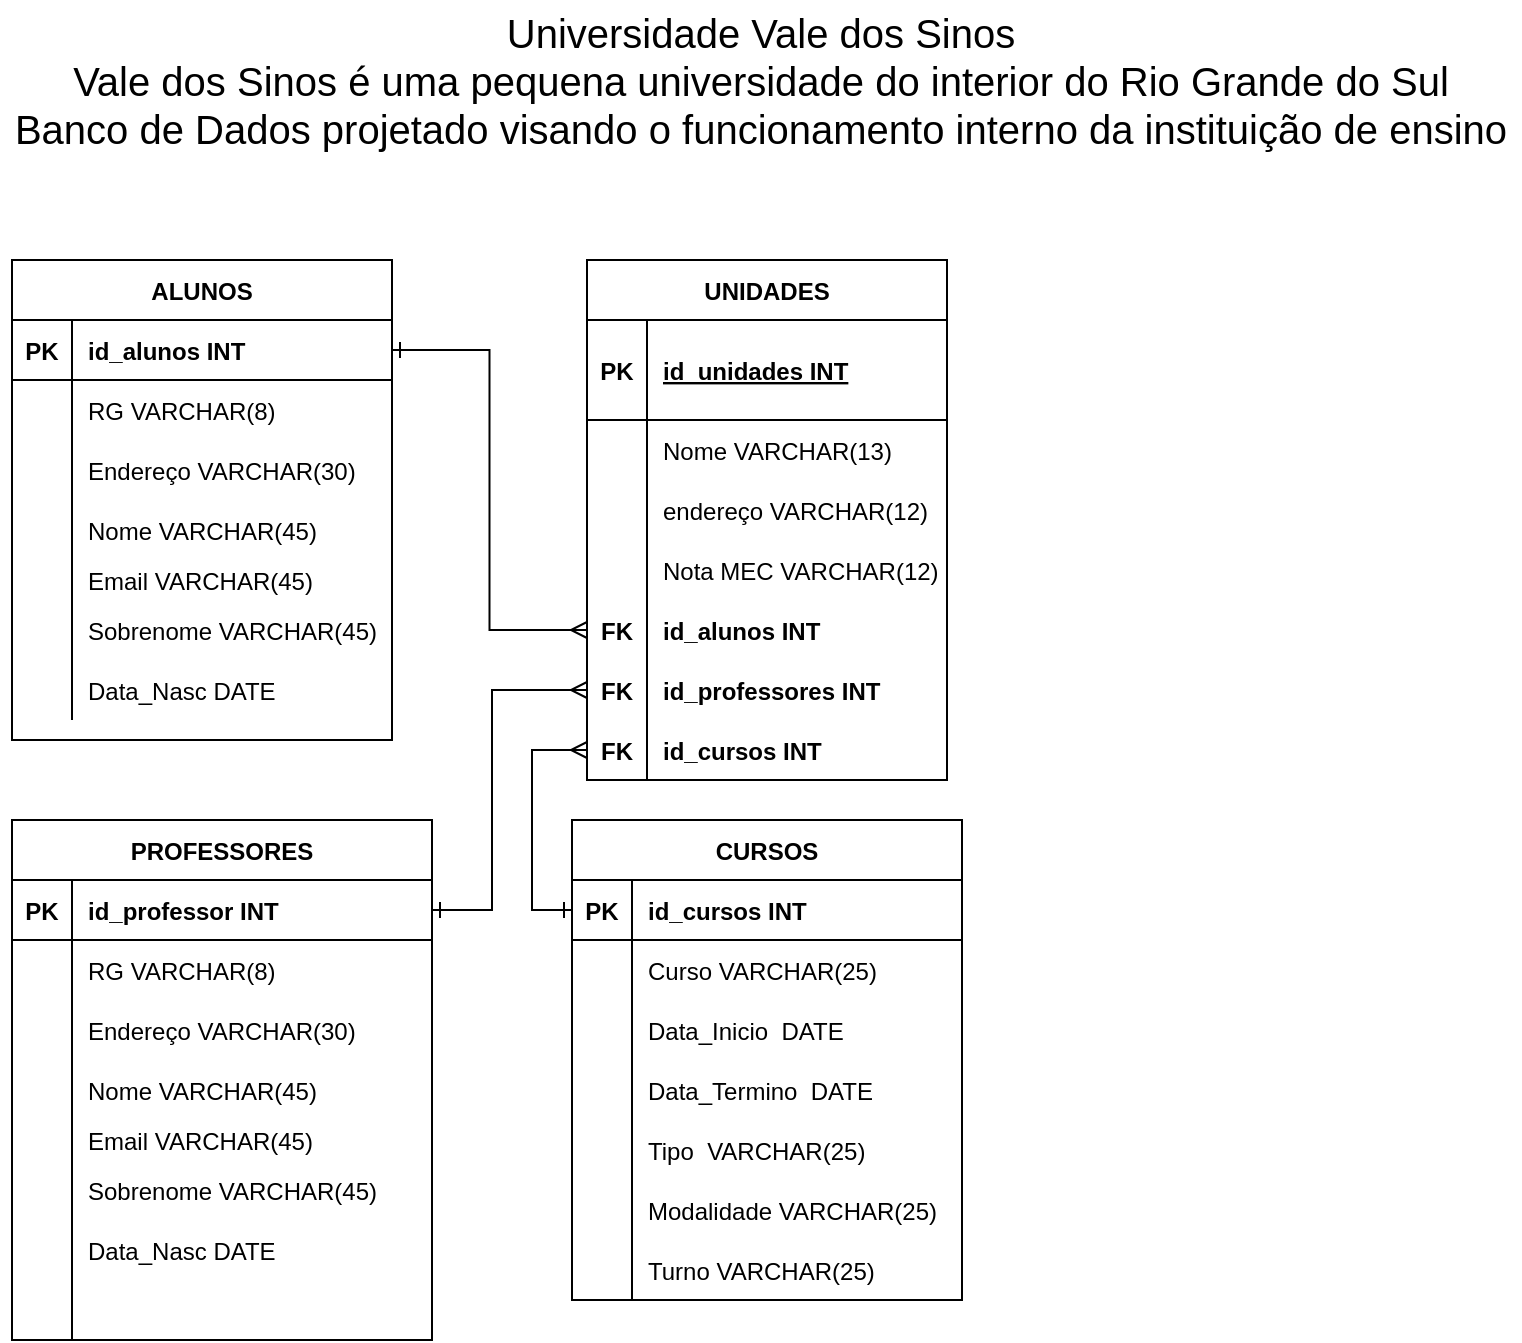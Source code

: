 <mxfile>
    <diagram id="jvMxJzcQ7UuLOU07yO8i" name="Page-1">
        <mxGraphModel dx="746" dy="463" grid="1" gridSize="10" guides="1" tooltips="1" connect="1" arrows="1" fold="1" page="1" pageScale="1" pageWidth="827" pageHeight="1169" math="0" shadow="0">
            <root>
                <mxCell id="0"/>
                <mxCell id="1" parent="0"/>
                <mxCell id="qHCKNqo-5o5RIlXlLrMu-1" value="ALUNOS" style="shape=table;startSize=30;container=1;collapsible=1;childLayout=tableLayout;fixedRows=1;rowLines=0;fontStyle=1;align=center;resizeLast=1;" parent="1" vertex="1">
                    <mxGeometry x="40" y="160" width="190" height="240" as="geometry"/>
                </mxCell>
                <mxCell id="qHCKNqo-5o5RIlXlLrMu-2" value="" style="shape=tableRow;horizontal=0;startSize=0;swimlaneHead=0;swimlaneBody=0;fillColor=none;collapsible=0;dropTarget=0;points=[[0,0.5],[1,0.5]];portConstraint=eastwest;top=0;left=0;right=0;bottom=1;" parent="qHCKNqo-5o5RIlXlLrMu-1" vertex="1">
                    <mxGeometry y="30" width="190" height="30" as="geometry"/>
                </mxCell>
                <mxCell id="qHCKNqo-5o5RIlXlLrMu-3" value="PK" style="shape=partialRectangle;connectable=0;fillColor=none;top=0;left=0;bottom=0;right=0;fontStyle=1;overflow=hidden;" parent="qHCKNqo-5o5RIlXlLrMu-2" vertex="1">
                    <mxGeometry width="30" height="30" as="geometry">
                        <mxRectangle width="30" height="30" as="alternateBounds"/>
                    </mxGeometry>
                </mxCell>
                <mxCell id="qHCKNqo-5o5RIlXlLrMu-4" value="id_alunos INT" style="shape=partialRectangle;connectable=0;fillColor=none;top=0;left=0;bottom=0;right=0;align=left;spacingLeft=6;fontStyle=1;overflow=hidden;" parent="qHCKNqo-5o5RIlXlLrMu-2" vertex="1">
                    <mxGeometry x="30" width="160" height="30" as="geometry">
                        <mxRectangle width="160" height="30" as="alternateBounds"/>
                    </mxGeometry>
                </mxCell>
                <mxCell id="qHCKNqo-5o5RIlXlLrMu-11" value="" style="shape=tableRow;horizontal=0;startSize=0;swimlaneHead=0;swimlaneBody=0;fillColor=none;collapsible=0;dropTarget=0;points=[[0,0.5],[1,0.5]];portConstraint=eastwest;top=0;left=0;right=0;bottom=0;" parent="qHCKNqo-5o5RIlXlLrMu-1" vertex="1">
                    <mxGeometry y="60" width="190" height="30" as="geometry"/>
                </mxCell>
                <mxCell id="qHCKNqo-5o5RIlXlLrMu-12" value="" style="shape=partialRectangle;connectable=0;fillColor=none;top=0;left=0;bottom=0;right=0;editable=1;overflow=hidden;" parent="qHCKNqo-5o5RIlXlLrMu-11" vertex="1">
                    <mxGeometry width="30" height="30" as="geometry">
                        <mxRectangle width="30" height="30" as="alternateBounds"/>
                    </mxGeometry>
                </mxCell>
                <mxCell id="qHCKNqo-5o5RIlXlLrMu-13" value="RG VARCHAR(8)" style="shape=partialRectangle;connectable=0;fillColor=none;top=0;left=0;bottom=0;right=0;align=left;spacingLeft=6;overflow=hidden;" parent="qHCKNqo-5o5RIlXlLrMu-11" vertex="1">
                    <mxGeometry x="30" width="160" height="30" as="geometry">
                        <mxRectangle width="160" height="30" as="alternateBounds"/>
                    </mxGeometry>
                </mxCell>
                <mxCell id="qHCKNqo-5o5RIlXlLrMu-14" value="" style="shape=tableRow;horizontal=0;startSize=0;swimlaneHead=0;swimlaneBody=0;fillColor=none;collapsible=0;dropTarget=0;points=[[0,0.5],[1,0.5]];portConstraint=eastwest;top=0;left=0;right=0;bottom=0;" parent="qHCKNqo-5o5RIlXlLrMu-1" vertex="1">
                    <mxGeometry y="90" width="190" height="30" as="geometry"/>
                </mxCell>
                <mxCell id="qHCKNqo-5o5RIlXlLrMu-15" value="" style="shape=partialRectangle;connectable=0;fillColor=none;top=0;left=0;bottom=0;right=0;editable=1;overflow=hidden;" parent="qHCKNqo-5o5RIlXlLrMu-14" vertex="1">
                    <mxGeometry width="30" height="30" as="geometry">
                        <mxRectangle width="30" height="30" as="alternateBounds"/>
                    </mxGeometry>
                </mxCell>
                <mxCell id="qHCKNqo-5o5RIlXlLrMu-16" value="Endereço VARCHAR(30)" style="shape=partialRectangle;connectable=0;fillColor=none;top=0;left=0;bottom=0;right=0;align=left;spacingLeft=6;overflow=hidden;" parent="qHCKNqo-5o5RIlXlLrMu-14" vertex="1">
                    <mxGeometry x="30" width="160" height="30" as="geometry">
                        <mxRectangle width="160" height="30" as="alternateBounds"/>
                    </mxGeometry>
                </mxCell>
                <mxCell id="4bKtB-AMyxqk-bmWfR_Z-12" value="" style="shape=tableRow;horizontal=0;startSize=0;swimlaneHead=0;swimlaneBody=0;fillColor=none;collapsible=0;dropTarget=0;points=[[0,0.5],[1,0.5]];portConstraint=eastwest;top=0;left=0;right=0;bottom=0;" parent="qHCKNqo-5o5RIlXlLrMu-1" vertex="1">
                    <mxGeometry y="120" width="190" height="30" as="geometry"/>
                </mxCell>
                <mxCell id="4bKtB-AMyxqk-bmWfR_Z-13" value="" style="shape=partialRectangle;connectable=0;fillColor=none;top=0;left=0;bottom=0;right=0;editable=1;overflow=hidden;" parent="4bKtB-AMyxqk-bmWfR_Z-12" vertex="1">
                    <mxGeometry width="30" height="30" as="geometry">
                        <mxRectangle width="30" height="30" as="alternateBounds"/>
                    </mxGeometry>
                </mxCell>
                <mxCell id="4bKtB-AMyxqk-bmWfR_Z-14" value="Nome VARCHAR(45)" style="shape=partialRectangle;connectable=0;fillColor=none;top=0;left=0;bottom=0;right=0;align=left;spacingLeft=6;overflow=hidden;" parent="4bKtB-AMyxqk-bmWfR_Z-12" vertex="1">
                    <mxGeometry x="30" width="160" height="30" as="geometry">
                        <mxRectangle width="160" height="30" as="alternateBounds"/>
                    </mxGeometry>
                </mxCell>
                <mxCell id="PiLrxWJGaB5LVA5n92x6-1" value="" style="shape=tableRow;horizontal=0;startSize=0;swimlaneHead=0;swimlaneBody=0;fillColor=none;collapsible=0;dropTarget=0;points=[[0,0.5],[1,0.5]];portConstraint=eastwest;top=0;left=0;right=0;bottom=0;" parent="qHCKNqo-5o5RIlXlLrMu-1" vertex="1">
                    <mxGeometry y="150" width="190" height="20" as="geometry"/>
                </mxCell>
                <mxCell id="PiLrxWJGaB5LVA5n92x6-2" value="" style="shape=partialRectangle;connectable=0;fillColor=none;top=0;left=0;bottom=0;right=0;editable=1;overflow=hidden;" parent="PiLrxWJGaB5LVA5n92x6-1" vertex="1">
                    <mxGeometry width="30" height="20" as="geometry">
                        <mxRectangle width="30" height="20" as="alternateBounds"/>
                    </mxGeometry>
                </mxCell>
                <mxCell id="PiLrxWJGaB5LVA5n92x6-3" value="Email VARCHAR(45)" style="shape=partialRectangle;connectable=0;fillColor=none;top=0;left=0;bottom=0;right=0;align=left;spacingLeft=6;overflow=hidden;" parent="PiLrxWJGaB5LVA5n92x6-1" vertex="1">
                    <mxGeometry x="30" width="160" height="20" as="geometry">
                        <mxRectangle width="160" height="20" as="alternateBounds"/>
                    </mxGeometry>
                </mxCell>
                <mxCell id="PiLrxWJGaB5LVA5n92x6-7" value="" style="shape=tableRow;horizontal=0;startSize=0;swimlaneHead=0;swimlaneBody=0;fillColor=none;collapsible=0;dropTarget=0;points=[[0,0.5],[1,0.5]];portConstraint=eastwest;top=0;left=0;right=0;bottom=0;" parent="qHCKNqo-5o5RIlXlLrMu-1" vertex="1">
                    <mxGeometry y="170" width="190" height="30" as="geometry"/>
                </mxCell>
                <mxCell id="PiLrxWJGaB5LVA5n92x6-8" value="" style="shape=partialRectangle;connectable=0;fillColor=none;top=0;left=0;bottom=0;right=0;editable=1;overflow=hidden;" parent="PiLrxWJGaB5LVA5n92x6-7" vertex="1">
                    <mxGeometry width="30" height="30" as="geometry">
                        <mxRectangle width="30" height="30" as="alternateBounds"/>
                    </mxGeometry>
                </mxCell>
                <mxCell id="PiLrxWJGaB5LVA5n92x6-9" value="Sobrenome VARCHAR(45)" style="shape=partialRectangle;connectable=0;fillColor=none;top=0;left=0;bottom=0;right=0;align=left;spacingLeft=6;overflow=hidden;" parent="PiLrxWJGaB5LVA5n92x6-7" vertex="1">
                    <mxGeometry x="30" width="160" height="30" as="geometry">
                        <mxRectangle width="160" height="30" as="alternateBounds"/>
                    </mxGeometry>
                </mxCell>
                <mxCell id="3un5iXDbgEf2I0b__FPV-139" value="" style="shape=tableRow;horizontal=0;startSize=0;swimlaneHead=0;swimlaneBody=0;fillColor=none;collapsible=0;dropTarget=0;points=[[0,0.5],[1,0.5]];portConstraint=eastwest;top=0;left=0;right=0;bottom=0;" parent="qHCKNqo-5o5RIlXlLrMu-1" vertex="1">
                    <mxGeometry y="200" width="190" height="30" as="geometry"/>
                </mxCell>
                <mxCell id="3un5iXDbgEf2I0b__FPV-140" value="" style="shape=partialRectangle;connectable=0;fillColor=none;top=0;left=0;bottom=0;right=0;editable=1;overflow=hidden;" parent="3un5iXDbgEf2I0b__FPV-139" vertex="1">
                    <mxGeometry width="30" height="30" as="geometry">
                        <mxRectangle width="30" height="30" as="alternateBounds"/>
                    </mxGeometry>
                </mxCell>
                <mxCell id="3un5iXDbgEf2I0b__FPV-141" value="Data_Nasc DATE" style="shape=partialRectangle;connectable=0;fillColor=none;top=0;left=0;bottom=0;right=0;align=left;spacingLeft=6;overflow=hidden;" parent="3un5iXDbgEf2I0b__FPV-139" vertex="1">
                    <mxGeometry x="30" width="160" height="30" as="geometry">
                        <mxRectangle width="160" height="30" as="alternateBounds"/>
                    </mxGeometry>
                </mxCell>
                <mxCell id="GhcwyOVSDCJdibf4R58C-18" value="CURSOS" style="shape=table;startSize=30;container=1;collapsible=1;childLayout=tableLayout;fixedRows=1;rowLines=0;fontStyle=1;align=center;resizeLast=1;" parent="1" vertex="1">
                    <mxGeometry x="320" y="440" width="195" height="240" as="geometry">
                        <mxRectangle x="320" y="440" width="80" height="30" as="alternateBounds"/>
                    </mxGeometry>
                </mxCell>
                <mxCell id="GhcwyOVSDCJdibf4R58C-19" value="" style="shape=tableRow;horizontal=0;startSize=0;swimlaneHead=0;swimlaneBody=0;fillColor=none;collapsible=0;dropTarget=0;points=[[0,0.5],[1,0.5]];portConstraint=eastwest;top=0;left=0;right=0;bottom=1;" parent="GhcwyOVSDCJdibf4R58C-18" vertex="1">
                    <mxGeometry y="30" width="195" height="30" as="geometry"/>
                </mxCell>
                <mxCell id="GhcwyOVSDCJdibf4R58C-20" value="PK" style="shape=partialRectangle;connectable=0;fillColor=none;top=0;left=0;bottom=0;right=0;fontStyle=1;overflow=hidden;" parent="GhcwyOVSDCJdibf4R58C-19" vertex="1">
                    <mxGeometry width="30" height="30" as="geometry">
                        <mxRectangle width="30" height="30" as="alternateBounds"/>
                    </mxGeometry>
                </mxCell>
                <mxCell id="GhcwyOVSDCJdibf4R58C-21" value="id_cursos INT" style="shape=partialRectangle;connectable=0;fillColor=none;top=0;left=0;bottom=0;right=0;align=left;spacingLeft=6;fontStyle=1;overflow=hidden;" parent="GhcwyOVSDCJdibf4R58C-19" vertex="1">
                    <mxGeometry x="30" width="165" height="30" as="geometry">
                        <mxRectangle width="165" height="30" as="alternateBounds"/>
                    </mxGeometry>
                </mxCell>
                <mxCell id="GhcwyOVSDCJdibf4R58C-22" value="" style="shape=tableRow;horizontal=0;startSize=0;swimlaneHead=0;swimlaneBody=0;fillColor=none;collapsible=0;dropTarget=0;points=[[0,0.5],[1,0.5]];portConstraint=eastwest;top=0;left=0;right=0;bottom=0;" parent="GhcwyOVSDCJdibf4R58C-18" vertex="1">
                    <mxGeometry y="60" width="195" height="30" as="geometry"/>
                </mxCell>
                <mxCell id="GhcwyOVSDCJdibf4R58C-23" value="" style="shape=partialRectangle;connectable=0;fillColor=none;top=0;left=0;bottom=0;right=0;editable=1;overflow=hidden;" parent="GhcwyOVSDCJdibf4R58C-22" vertex="1">
                    <mxGeometry width="30" height="30" as="geometry">
                        <mxRectangle width="30" height="30" as="alternateBounds"/>
                    </mxGeometry>
                </mxCell>
                <mxCell id="GhcwyOVSDCJdibf4R58C-24" value="Curso VARCHAR(25)" style="shape=partialRectangle;connectable=0;fillColor=none;top=0;left=0;bottom=0;right=0;align=left;spacingLeft=6;overflow=hidden;" parent="GhcwyOVSDCJdibf4R58C-22" vertex="1">
                    <mxGeometry x="30" width="165" height="30" as="geometry">
                        <mxRectangle width="165" height="30" as="alternateBounds"/>
                    </mxGeometry>
                </mxCell>
                <mxCell id="GhcwyOVSDCJdibf4R58C-25" value="" style="shape=tableRow;horizontal=0;startSize=0;swimlaneHead=0;swimlaneBody=0;fillColor=none;collapsible=0;dropTarget=0;points=[[0,0.5],[1,0.5]];portConstraint=eastwest;top=0;left=0;right=0;bottom=0;" parent="GhcwyOVSDCJdibf4R58C-18" vertex="1">
                    <mxGeometry y="90" width="195" height="30" as="geometry"/>
                </mxCell>
                <mxCell id="GhcwyOVSDCJdibf4R58C-26" value="" style="shape=partialRectangle;connectable=0;fillColor=none;top=0;left=0;bottom=0;right=0;editable=1;overflow=hidden;" parent="GhcwyOVSDCJdibf4R58C-25" vertex="1">
                    <mxGeometry width="30" height="30" as="geometry">
                        <mxRectangle width="30" height="30" as="alternateBounds"/>
                    </mxGeometry>
                </mxCell>
                <mxCell id="GhcwyOVSDCJdibf4R58C-27" value="Data_Inicio  DATE" style="shape=partialRectangle;connectable=0;fillColor=none;top=0;left=0;bottom=0;right=0;align=left;spacingLeft=6;overflow=hidden;" parent="GhcwyOVSDCJdibf4R58C-25" vertex="1">
                    <mxGeometry x="30" width="165" height="30" as="geometry">
                        <mxRectangle width="165" height="30" as="alternateBounds"/>
                    </mxGeometry>
                </mxCell>
                <mxCell id="2" value="" style="shape=tableRow;horizontal=0;startSize=0;swimlaneHead=0;swimlaneBody=0;fillColor=none;collapsible=0;dropTarget=0;points=[[0,0.5],[1,0.5]];portConstraint=eastwest;top=0;left=0;right=0;bottom=0;" vertex="1" parent="GhcwyOVSDCJdibf4R58C-18">
                    <mxGeometry y="120" width="195" height="30" as="geometry"/>
                </mxCell>
                <mxCell id="3" value="" style="shape=partialRectangle;connectable=0;fillColor=none;top=0;left=0;bottom=0;right=0;editable=1;overflow=hidden;" vertex="1" parent="2">
                    <mxGeometry width="30" height="30" as="geometry">
                        <mxRectangle width="30" height="30" as="alternateBounds"/>
                    </mxGeometry>
                </mxCell>
                <mxCell id="4" value="Data_Termino  DATE" style="shape=partialRectangle;connectable=0;fillColor=none;top=0;left=0;bottom=0;right=0;align=left;spacingLeft=6;overflow=hidden;" vertex="1" parent="2">
                    <mxGeometry x="30" width="165" height="30" as="geometry">
                        <mxRectangle width="165" height="30" as="alternateBounds"/>
                    </mxGeometry>
                </mxCell>
                <mxCell id="GhcwyOVSDCJdibf4R58C-28" value="" style="shape=tableRow;horizontal=0;startSize=0;swimlaneHead=0;swimlaneBody=0;fillColor=none;collapsible=0;dropTarget=0;points=[[0,0.5],[1,0.5]];portConstraint=eastwest;top=0;left=0;right=0;bottom=0;" parent="GhcwyOVSDCJdibf4R58C-18" vertex="1">
                    <mxGeometry y="150" width="195" height="30" as="geometry"/>
                </mxCell>
                <mxCell id="GhcwyOVSDCJdibf4R58C-29" value="" style="shape=partialRectangle;connectable=0;fillColor=none;top=0;left=0;bottom=0;right=0;editable=1;overflow=hidden;" parent="GhcwyOVSDCJdibf4R58C-28" vertex="1">
                    <mxGeometry width="30" height="30" as="geometry">
                        <mxRectangle width="30" height="30" as="alternateBounds"/>
                    </mxGeometry>
                </mxCell>
                <mxCell id="GhcwyOVSDCJdibf4R58C-30" value="Tipo  VARCHAR(25)" style="shape=partialRectangle;connectable=0;fillColor=none;top=0;left=0;bottom=0;right=0;align=left;spacingLeft=6;overflow=hidden;" parent="GhcwyOVSDCJdibf4R58C-28" vertex="1">
                    <mxGeometry x="30" width="165" height="30" as="geometry">
                        <mxRectangle width="165" height="30" as="alternateBounds"/>
                    </mxGeometry>
                </mxCell>
                <mxCell id="4bKtB-AMyxqk-bmWfR_Z-1" value="" style="shape=tableRow;horizontal=0;startSize=0;swimlaneHead=0;swimlaneBody=0;fillColor=none;collapsible=0;dropTarget=0;points=[[0,0.5],[1,0.5]];portConstraint=eastwest;top=0;left=0;right=0;bottom=0;" parent="GhcwyOVSDCJdibf4R58C-18" vertex="1">
                    <mxGeometry y="180" width="195" height="30" as="geometry"/>
                </mxCell>
                <mxCell id="4bKtB-AMyxqk-bmWfR_Z-2" value="" style="shape=partialRectangle;connectable=0;fillColor=none;top=0;left=0;bottom=0;right=0;editable=1;overflow=hidden;" parent="4bKtB-AMyxqk-bmWfR_Z-1" vertex="1">
                    <mxGeometry width="30" height="30" as="geometry">
                        <mxRectangle width="30" height="30" as="alternateBounds"/>
                    </mxGeometry>
                </mxCell>
                <mxCell id="4bKtB-AMyxqk-bmWfR_Z-3" value="Modalidade VARCHAR(25)" style="shape=partialRectangle;connectable=0;fillColor=none;top=0;left=0;bottom=0;right=0;align=left;spacingLeft=6;overflow=hidden;" parent="4bKtB-AMyxqk-bmWfR_Z-1" vertex="1">
                    <mxGeometry x="30" width="165" height="30" as="geometry">
                        <mxRectangle width="165" height="30" as="alternateBounds"/>
                    </mxGeometry>
                </mxCell>
                <mxCell id="zAEID6-7N9p_q9BAKw0y-1" value="" style="shape=tableRow;horizontal=0;startSize=0;swimlaneHead=0;swimlaneBody=0;fillColor=none;collapsible=0;dropTarget=0;points=[[0,0.5],[1,0.5]];portConstraint=eastwest;top=0;left=0;right=0;bottom=0;" parent="GhcwyOVSDCJdibf4R58C-18" vertex="1">
                    <mxGeometry y="210" width="195" height="30" as="geometry"/>
                </mxCell>
                <mxCell id="zAEID6-7N9p_q9BAKw0y-2" value="" style="shape=partialRectangle;connectable=0;fillColor=none;top=0;left=0;bottom=0;right=0;editable=1;overflow=hidden;" parent="zAEID6-7N9p_q9BAKw0y-1" vertex="1">
                    <mxGeometry width="30" height="30" as="geometry">
                        <mxRectangle width="30" height="30" as="alternateBounds"/>
                    </mxGeometry>
                </mxCell>
                <mxCell id="zAEID6-7N9p_q9BAKw0y-3" value="Turno VARCHAR(25)" style="shape=partialRectangle;connectable=0;fillColor=none;top=0;left=0;bottom=0;right=0;align=left;spacingLeft=6;overflow=hidden;" parent="zAEID6-7N9p_q9BAKw0y-1" vertex="1">
                    <mxGeometry x="30" width="165" height="30" as="geometry">
                        <mxRectangle width="165" height="30" as="alternateBounds"/>
                    </mxGeometry>
                </mxCell>
                <mxCell id="GhcwyOVSDCJdibf4R58C-31" value="UNIDADES" style="shape=table;startSize=30;container=1;collapsible=1;childLayout=tableLayout;fixedRows=1;rowLines=0;fontStyle=1;align=center;resizeLast=1;" parent="1" vertex="1">
                    <mxGeometry x="327.5" y="160" width="180" height="260" as="geometry"/>
                </mxCell>
                <mxCell id="GhcwyOVSDCJdibf4R58C-32" value="" style="shape=tableRow;horizontal=0;startSize=0;swimlaneHead=0;swimlaneBody=0;fillColor=none;collapsible=0;dropTarget=0;points=[[0,0.5],[1,0.5]];portConstraint=eastwest;top=0;left=0;right=0;bottom=1;" parent="GhcwyOVSDCJdibf4R58C-31" vertex="1">
                    <mxGeometry y="30" width="180" height="50" as="geometry"/>
                </mxCell>
                <mxCell id="GhcwyOVSDCJdibf4R58C-33" value="PK" style="shape=partialRectangle;connectable=0;fillColor=none;top=0;left=0;bottom=0;right=0;fontStyle=1;overflow=hidden;" parent="GhcwyOVSDCJdibf4R58C-32" vertex="1">
                    <mxGeometry width="30" height="50" as="geometry">
                        <mxRectangle width="30" height="50" as="alternateBounds"/>
                    </mxGeometry>
                </mxCell>
                <mxCell id="GhcwyOVSDCJdibf4R58C-34" value="id_unidades INT" style="shape=partialRectangle;connectable=0;fillColor=none;top=0;left=0;bottom=0;right=0;align=left;spacingLeft=6;fontStyle=5;overflow=hidden;" parent="GhcwyOVSDCJdibf4R58C-32" vertex="1">
                    <mxGeometry x="30" width="150" height="50" as="geometry">
                        <mxRectangle width="150" height="50" as="alternateBounds"/>
                    </mxGeometry>
                </mxCell>
                <mxCell id="GhcwyOVSDCJdibf4R58C-35" value="" style="shape=tableRow;horizontal=0;startSize=0;swimlaneHead=0;swimlaneBody=0;fillColor=none;collapsible=0;dropTarget=0;points=[[0,0.5],[1,0.5]];portConstraint=eastwest;top=0;left=0;right=0;bottom=0;" parent="GhcwyOVSDCJdibf4R58C-31" vertex="1">
                    <mxGeometry y="80" width="180" height="30" as="geometry"/>
                </mxCell>
                <mxCell id="GhcwyOVSDCJdibf4R58C-36" value="" style="shape=partialRectangle;connectable=0;fillColor=none;top=0;left=0;bottom=0;right=0;editable=1;overflow=hidden;" parent="GhcwyOVSDCJdibf4R58C-35" vertex="1">
                    <mxGeometry width="30" height="30" as="geometry">
                        <mxRectangle width="30" height="30" as="alternateBounds"/>
                    </mxGeometry>
                </mxCell>
                <mxCell id="GhcwyOVSDCJdibf4R58C-37" value="Nome VARCHAR(13)" style="shape=partialRectangle;connectable=0;fillColor=none;top=0;left=0;bottom=0;right=0;align=left;spacingLeft=6;overflow=hidden;" parent="GhcwyOVSDCJdibf4R58C-35" vertex="1">
                    <mxGeometry x="30" width="150" height="30" as="geometry">
                        <mxRectangle width="150" height="30" as="alternateBounds"/>
                    </mxGeometry>
                </mxCell>
                <mxCell id="GhcwyOVSDCJdibf4R58C-38" value="" style="shape=tableRow;horizontal=0;startSize=0;swimlaneHead=0;swimlaneBody=0;fillColor=none;collapsible=0;dropTarget=0;points=[[0,0.5],[1,0.5]];portConstraint=eastwest;top=0;left=0;right=0;bottom=0;" parent="GhcwyOVSDCJdibf4R58C-31" vertex="1">
                    <mxGeometry y="110" width="180" height="30" as="geometry"/>
                </mxCell>
                <mxCell id="GhcwyOVSDCJdibf4R58C-39" value="" style="shape=partialRectangle;connectable=0;fillColor=none;top=0;left=0;bottom=0;right=0;editable=1;overflow=hidden;" parent="GhcwyOVSDCJdibf4R58C-38" vertex="1">
                    <mxGeometry width="30" height="30" as="geometry">
                        <mxRectangle width="30" height="30" as="alternateBounds"/>
                    </mxGeometry>
                </mxCell>
                <mxCell id="GhcwyOVSDCJdibf4R58C-40" value="endereço VARCHAR(12)" style="shape=partialRectangle;connectable=0;fillColor=none;top=0;left=0;bottom=0;right=0;align=left;spacingLeft=6;overflow=hidden;" parent="GhcwyOVSDCJdibf4R58C-38" vertex="1">
                    <mxGeometry x="30" width="150" height="30" as="geometry">
                        <mxRectangle width="150" height="30" as="alternateBounds"/>
                    </mxGeometry>
                </mxCell>
                <mxCell id="4bKtB-AMyxqk-bmWfR_Z-9" value="" style="shape=tableRow;horizontal=0;startSize=0;swimlaneHead=0;swimlaneBody=0;fillColor=none;collapsible=0;dropTarget=0;points=[[0,0.5],[1,0.5]];portConstraint=eastwest;top=0;left=0;right=0;bottom=0;" parent="GhcwyOVSDCJdibf4R58C-31" vertex="1">
                    <mxGeometry y="140" width="180" height="30" as="geometry"/>
                </mxCell>
                <mxCell id="4bKtB-AMyxqk-bmWfR_Z-10" value="" style="shape=partialRectangle;connectable=0;fillColor=none;top=0;left=0;bottom=0;right=0;editable=1;overflow=hidden;" parent="4bKtB-AMyxqk-bmWfR_Z-9" vertex="1">
                    <mxGeometry width="30" height="30" as="geometry">
                        <mxRectangle width="30" height="30" as="alternateBounds"/>
                    </mxGeometry>
                </mxCell>
                <mxCell id="4bKtB-AMyxqk-bmWfR_Z-11" value="Nota MEC VARCHAR(12)" style="shape=partialRectangle;connectable=0;fillColor=none;top=0;left=0;bottom=0;right=0;align=left;spacingLeft=6;overflow=hidden;" parent="4bKtB-AMyxqk-bmWfR_Z-9" vertex="1">
                    <mxGeometry x="30" width="150" height="30" as="geometry">
                        <mxRectangle width="150" height="30" as="alternateBounds"/>
                    </mxGeometry>
                </mxCell>
                <mxCell id="GhcwyOVSDCJdibf4R58C-41" value="" style="shape=tableRow;horizontal=0;startSize=0;swimlaneHead=0;swimlaneBody=0;fillColor=none;collapsible=0;dropTarget=0;points=[[0,0.5],[1,0.5]];portConstraint=eastwest;top=0;left=0;right=0;bottom=0;" parent="GhcwyOVSDCJdibf4R58C-31" vertex="1">
                    <mxGeometry y="170" width="180" height="30" as="geometry"/>
                </mxCell>
                <mxCell id="GhcwyOVSDCJdibf4R58C-42" value="FK" style="shape=partialRectangle;connectable=0;fillColor=none;top=0;left=0;bottom=0;right=0;editable=1;overflow=hidden;fontStyle=1" parent="GhcwyOVSDCJdibf4R58C-41" vertex="1">
                    <mxGeometry width="30" height="30" as="geometry">
                        <mxRectangle width="30" height="30" as="alternateBounds"/>
                    </mxGeometry>
                </mxCell>
                <mxCell id="GhcwyOVSDCJdibf4R58C-43" value="id_alunos INT" style="shape=partialRectangle;connectable=0;fillColor=none;top=0;left=0;bottom=0;right=0;align=left;spacingLeft=6;overflow=hidden;fontStyle=1" parent="GhcwyOVSDCJdibf4R58C-41" vertex="1">
                    <mxGeometry x="30" width="150" height="30" as="geometry">
                        <mxRectangle width="150" height="30" as="alternateBounds"/>
                    </mxGeometry>
                </mxCell>
                <mxCell id="3un5iXDbgEf2I0b__FPV-80" value="" style="shape=tableRow;horizontal=0;startSize=0;swimlaneHead=0;swimlaneBody=0;fillColor=none;collapsible=0;dropTarget=0;points=[[0,0.5],[1,0.5]];portConstraint=eastwest;top=0;left=0;right=0;bottom=0;" parent="GhcwyOVSDCJdibf4R58C-31" vertex="1">
                    <mxGeometry y="200" width="180" height="30" as="geometry"/>
                </mxCell>
                <mxCell id="3un5iXDbgEf2I0b__FPV-81" value="FK" style="shape=partialRectangle;connectable=0;fillColor=none;top=0;left=0;bottom=0;right=0;editable=1;overflow=hidden;fontStyle=1" parent="3un5iXDbgEf2I0b__FPV-80" vertex="1">
                    <mxGeometry width="30" height="30" as="geometry">
                        <mxRectangle width="30" height="30" as="alternateBounds"/>
                    </mxGeometry>
                </mxCell>
                <mxCell id="3un5iXDbgEf2I0b__FPV-82" value="id_professores INT" style="shape=partialRectangle;connectable=0;fillColor=none;top=0;left=0;bottom=0;right=0;align=left;spacingLeft=6;overflow=hidden;fontStyle=1" parent="3un5iXDbgEf2I0b__FPV-80" vertex="1">
                    <mxGeometry x="30" width="150" height="30" as="geometry">
                        <mxRectangle width="150" height="30" as="alternateBounds"/>
                    </mxGeometry>
                </mxCell>
                <mxCell id="4bKtB-AMyxqk-bmWfR_Z-5" value="" style="shape=tableRow;horizontal=0;startSize=0;swimlaneHead=0;swimlaneBody=0;fillColor=none;collapsible=0;dropTarget=0;points=[[0,0.5],[1,0.5]];portConstraint=eastwest;top=0;left=0;right=0;bottom=0;" parent="GhcwyOVSDCJdibf4R58C-31" vertex="1">
                    <mxGeometry y="230" width="180" height="30" as="geometry"/>
                </mxCell>
                <mxCell id="4bKtB-AMyxqk-bmWfR_Z-6" value="FK" style="shape=partialRectangle;connectable=0;fillColor=none;top=0;left=0;bottom=0;right=0;editable=1;overflow=hidden;fontStyle=1" parent="4bKtB-AMyxqk-bmWfR_Z-5" vertex="1">
                    <mxGeometry width="30" height="30" as="geometry">
                        <mxRectangle width="30" height="30" as="alternateBounds"/>
                    </mxGeometry>
                </mxCell>
                <mxCell id="4bKtB-AMyxqk-bmWfR_Z-7" value="id_cursos INT" style="shape=partialRectangle;connectable=0;fillColor=none;top=0;left=0;bottom=0;right=0;align=left;spacingLeft=6;overflow=hidden;fontStyle=1" parent="4bKtB-AMyxqk-bmWfR_Z-5" vertex="1">
                    <mxGeometry x="30" width="150" height="30" as="geometry">
                        <mxRectangle width="150" height="30" as="alternateBounds"/>
                    </mxGeometry>
                </mxCell>
                <mxCell id="o77FCmiK9TCMxdyIetBV-14" value="Universidade Vale dos Sinos&lt;br&gt;Vale dos Sinos é uma pequena universidade do interior do Rio Grande do Sul&lt;br&gt;Banco de Dados projetado visando o funcionamento interno da instituição de ensino" style="text;html=1;align=center;verticalAlign=middle;resizable=0;points=[];autosize=1;strokeColor=none;fillColor=none;fontSize=20;" parent="1" vertex="1">
                    <mxGeometry x="34" y="30" width="760" height="80" as="geometry"/>
                </mxCell>
                <mxCell id="3un5iXDbgEf2I0b__FPV-8" value="PROFESSORES" style="shape=table;startSize=30;container=1;collapsible=1;childLayout=tableLayout;fixedRows=1;rowLines=0;fontStyle=1;align=center;resizeLast=1;" parent="1" vertex="1">
                    <mxGeometry x="40" y="440" width="210" height="260" as="geometry"/>
                </mxCell>
                <mxCell id="3un5iXDbgEf2I0b__FPV-9" value="" style="shape=tableRow;horizontal=0;startSize=0;swimlaneHead=0;swimlaneBody=0;fillColor=none;collapsible=0;dropTarget=0;points=[[0,0.5],[1,0.5]];portConstraint=eastwest;top=0;left=0;right=0;bottom=1;" parent="3un5iXDbgEf2I0b__FPV-8" vertex="1">
                    <mxGeometry y="30" width="210" height="30" as="geometry"/>
                </mxCell>
                <mxCell id="3un5iXDbgEf2I0b__FPV-10" value="PK" style="shape=partialRectangle;connectable=0;fillColor=none;top=0;left=0;bottom=0;right=0;fontStyle=1;overflow=hidden;" parent="3un5iXDbgEf2I0b__FPV-9" vertex="1">
                    <mxGeometry width="30" height="30" as="geometry">
                        <mxRectangle width="30" height="30" as="alternateBounds"/>
                    </mxGeometry>
                </mxCell>
                <mxCell id="3un5iXDbgEf2I0b__FPV-11" value="id_professor INT" style="shape=partialRectangle;connectable=0;fillColor=none;top=0;left=0;bottom=0;right=0;align=left;spacingLeft=6;fontStyle=1;overflow=hidden;" parent="3un5iXDbgEf2I0b__FPV-9" vertex="1">
                    <mxGeometry x="30" width="180" height="30" as="geometry">
                        <mxRectangle width="180" height="30" as="alternateBounds"/>
                    </mxGeometry>
                </mxCell>
                <mxCell id="3un5iXDbgEf2I0b__FPV-12" value="" style="shape=tableRow;horizontal=0;startSize=0;swimlaneHead=0;swimlaneBody=0;fillColor=none;collapsible=0;dropTarget=0;points=[[0,0.5],[1,0.5]];portConstraint=eastwest;top=0;left=0;right=0;bottom=0;" parent="3un5iXDbgEf2I0b__FPV-8" vertex="1">
                    <mxGeometry y="60" width="210" height="30" as="geometry"/>
                </mxCell>
                <mxCell id="3un5iXDbgEf2I0b__FPV-13" value="" style="shape=partialRectangle;connectable=0;fillColor=none;top=0;left=0;bottom=0;right=0;editable=1;overflow=hidden;" parent="3un5iXDbgEf2I0b__FPV-12" vertex="1">
                    <mxGeometry width="30" height="30" as="geometry">
                        <mxRectangle width="30" height="30" as="alternateBounds"/>
                    </mxGeometry>
                </mxCell>
                <mxCell id="3un5iXDbgEf2I0b__FPV-14" value="RG VARCHAR(8)" style="shape=partialRectangle;connectable=0;fillColor=none;top=0;left=0;bottom=0;right=0;align=left;spacingLeft=6;overflow=hidden;" parent="3un5iXDbgEf2I0b__FPV-12" vertex="1">
                    <mxGeometry x="30" width="180" height="30" as="geometry">
                        <mxRectangle width="180" height="30" as="alternateBounds"/>
                    </mxGeometry>
                </mxCell>
                <mxCell id="3un5iXDbgEf2I0b__FPV-21" value="" style="shape=tableRow;horizontal=0;startSize=0;swimlaneHead=0;swimlaneBody=0;fillColor=none;collapsible=0;dropTarget=0;points=[[0,0.5],[1,0.5]];portConstraint=eastwest;top=0;left=0;right=0;bottom=0;" parent="3un5iXDbgEf2I0b__FPV-8" vertex="1">
                    <mxGeometry y="90" width="210" height="30" as="geometry"/>
                </mxCell>
                <mxCell id="3un5iXDbgEf2I0b__FPV-22" value="" style="shape=partialRectangle;connectable=0;fillColor=none;top=0;left=0;bottom=0;right=0;editable=1;overflow=hidden;" parent="3un5iXDbgEf2I0b__FPV-21" vertex="1">
                    <mxGeometry width="30" height="30" as="geometry">
                        <mxRectangle width="30" height="30" as="alternateBounds"/>
                    </mxGeometry>
                </mxCell>
                <mxCell id="3un5iXDbgEf2I0b__FPV-23" value="Endereço VARCHAR(30)" style="shape=partialRectangle;connectable=0;fillColor=none;top=0;left=0;bottom=0;right=0;align=left;spacingLeft=6;overflow=hidden;" parent="3un5iXDbgEf2I0b__FPV-21" vertex="1">
                    <mxGeometry x="30" width="180" height="30" as="geometry">
                        <mxRectangle width="180" height="30" as="alternateBounds"/>
                    </mxGeometry>
                </mxCell>
                <mxCell id="3un5iXDbgEf2I0b__FPV-24" value="" style="shape=tableRow;horizontal=0;startSize=0;swimlaneHead=0;swimlaneBody=0;fillColor=none;collapsible=0;dropTarget=0;points=[[0,0.5],[1,0.5]];portConstraint=eastwest;top=0;left=0;right=0;bottom=0;" parent="3un5iXDbgEf2I0b__FPV-8" vertex="1">
                    <mxGeometry y="120" width="210" height="30" as="geometry"/>
                </mxCell>
                <mxCell id="3un5iXDbgEf2I0b__FPV-25" value="" style="shape=partialRectangle;connectable=0;fillColor=none;top=0;left=0;bottom=0;right=0;editable=1;overflow=hidden;" parent="3un5iXDbgEf2I0b__FPV-24" vertex="1">
                    <mxGeometry width="30" height="30" as="geometry">
                        <mxRectangle width="30" height="30" as="alternateBounds"/>
                    </mxGeometry>
                </mxCell>
                <mxCell id="3un5iXDbgEf2I0b__FPV-26" value="Nome VARCHAR(45)" style="shape=partialRectangle;connectable=0;fillColor=none;top=0;left=0;bottom=0;right=0;align=left;spacingLeft=6;overflow=hidden;" parent="3un5iXDbgEf2I0b__FPV-24" vertex="1">
                    <mxGeometry x="30" width="180" height="30" as="geometry">
                        <mxRectangle width="180" height="30" as="alternateBounds"/>
                    </mxGeometry>
                </mxCell>
                <mxCell id="3un5iXDbgEf2I0b__FPV-27" value="" style="shape=tableRow;horizontal=0;startSize=0;swimlaneHead=0;swimlaneBody=0;fillColor=none;collapsible=0;dropTarget=0;points=[[0,0.5],[1,0.5]];portConstraint=eastwest;top=0;left=0;right=0;bottom=0;" parent="3un5iXDbgEf2I0b__FPV-8" vertex="1">
                    <mxGeometry y="150" width="210" height="20" as="geometry"/>
                </mxCell>
                <mxCell id="3un5iXDbgEf2I0b__FPV-28" value="" style="shape=partialRectangle;connectable=0;fillColor=none;top=0;left=0;bottom=0;right=0;editable=1;overflow=hidden;" parent="3un5iXDbgEf2I0b__FPV-27" vertex="1">
                    <mxGeometry width="30" height="20" as="geometry">
                        <mxRectangle width="30" height="20" as="alternateBounds"/>
                    </mxGeometry>
                </mxCell>
                <mxCell id="3un5iXDbgEf2I0b__FPV-29" value="Email VARCHAR(45)" style="shape=partialRectangle;connectable=0;fillColor=none;top=0;left=0;bottom=0;right=0;align=left;spacingLeft=6;overflow=hidden;" parent="3un5iXDbgEf2I0b__FPV-27" vertex="1">
                    <mxGeometry x="30" width="180" height="20" as="geometry">
                        <mxRectangle width="180" height="20" as="alternateBounds"/>
                    </mxGeometry>
                </mxCell>
                <mxCell id="3un5iXDbgEf2I0b__FPV-30" value="" style="shape=tableRow;horizontal=0;startSize=0;swimlaneHead=0;swimlaneBody=0;fillColor=none;collapsible=0;dropTarget=0;points=[[0,0.5],[1,0.5]];portConstraint=eastwest;top=0;left=0;right=0;bottom=0;" parent="3un5iXDbgEf2I0b__FPV-8" vertex="1">
                    <mxGeometry y="170" width="210" height="30" as="geometry"/>
                </mxCell>
                <mxCell id="3un5iXDbgEf2I0b__FPV-31" value="" style="shape=partialRectangle;connectable=0;fillColor=none;top=0;left=0;bottom=0;right=0;editable=1;overflow=hidden;" parent="3un5iXDbgEf2I0b__FPV-30" vertex="1">
                    <mxGeometry width="30" height="30" as="geometry">
                        <mxRectangle width="30" height="30" as="alternateBounds"/>
                    </mxGeometry>
                </mxCell>
                <mxCell id="3un5iXDbgEf2I0b__FPV-32" value="Sobrenome VARCHAR(45)" style="shape=partialRectangle;connectable=0;fillColor=none;top=0;left=0;bottom=0;right=0;align=left;spacingLeft=6;overflow=hidden;" parent="3un5iXDbgEf2I0b__FPV-30" vertex="1">
                    <mxGeometry x="30" width="180" height="30" as="geometry">
                        <mxRectangle width="180" height="30" as="alternateBounds"/>
                    </mxGeometry>
                </mxCell>
                <mxCell id="3un5iXDbgEf2I0b__FPV-58" value="" style="shape=tableRow;horizontal=0;startSize=0;swimlaneHead=0;swimlaneBody=0;fillColor=none;collapsible=0;dropTarget=0;points=[[0,0.5],[1,0.5]];portConstraint=eastwest;top=0;left=0;right=0;bottom=0;" parent="3un5iXDbgEf2I0b__FPV-8" vertex="1">
                    <mxGeometry y="200" width="210" height="30" as="geometry"/>
                </mxCell>
                <mxCell id="3un5iXDbgEf2I0b__FPV-59" value="" style="shape=partialRectangle;connectable=0;fillColor=none;top=0;left=0;bottom=0;right=0;editable=1;overflow=hidden;" parent="3un5iXDbgEf2I0b__FPV-58" vertex="1">
                    <mxGeometry width="30" height="30" as="geometry">
                        <mxRectangle width="30" height="30" as="alternateBounds"/>
                    </mxGeometry>
                </mxCell>
                <mxCell id="3un5iXDbgEf2I0b__FPV-60" value="Data_Nasc DATE" style="shape=partialRectangle;connectable=0;fillColor=none;top=0;left=0;bottom=0;right=0;align=left;spacingLeft=6;overflow=hidden;" parent="3un5iXDbgEf2I0b__FPV-58" vertex="1">
                    <mxGeometry x="30" width="180" height="30" as="geometry">
                        <mxRectangle width="180" height="30" as="alternateBounds"/>
                    </mxGeometry>
                </mxCell>
                <mxCell id="3un5iXDbgEf2I0b__FPV-111" value="" style="shape=tableRow;horizontal=0;startSize=0;swimlaneHead=0;swimlaneBody=0;fillColor=none;collapsible=0;dropTarget=0;points=[[0,0.5],[1,0.5]];portConstraint=eastwest;top=0;left=0;right=0;bottom=0;" parent="3un5iXDbgEf2I0b__FPV-8" vertex="1">
                    <mxGeometry y="230" width="210" height="30" as="geometry"/>
                </mxCell>
                <mxCell id="3un5iXDbgEf2I0b__FPV-112" value="" style="shape=partialRectangle;connectable=0;fillColor=none;top=0;left=0;bottom=0;right=0;editable=1;overflow=hidden;" parent="3un5iXDbgEf2I0b__FPV-111" vertex="1">
                    <mxGeometry width="30" height="30" as="geometry">
                        <mxRectangle width="30" height="30" as="alternateBounds"/>
                    </mxGeometry>
                </mxCell>
                <mxCell id="3un5iXDbgEf2I0b__FPV-113" value="Especialização VARCHAR(40)" style="shape=partialRectangle;connectable=0;fillColor=none;top=0;left=0;bottom=0;right=0;align=left;spacingLeft=6;overflow=hidden;fontColor=#FFFFFF;" parent="3un5iXDbgEf2I0b__FPV-111" vertex="1">
                    <mxGeometry x="30" width="180" height="30" as="geometry">
                        <mxRectangle width="180" height="30" as="alternateBounds"/>
                    </mxGeometry>
                </mxCell>
                <mxCell id="aaNLZjHl2VZeCjwlyetU-3" style="edgeStyle=orthogonalEdgeStyle;rounded=0;orthogonalLoop=1;jettySize=auto;html=1;exitX=1;exitY=0.5;exitDx=0;exitDy=0;entryX=0;entryY=0.5;entryDx=0;entryDy=0;endArrow=ERmany;endFill=0;startArrow=ERone;startFill=0;" parent="1" source="qHCKNqo-5o5RIlXlLrMu-2" target="GhcwyOVSDCJdibf4R58C-41" edge="1">
                    <mxGeometry relative="1" as="geometry"/>
                </mxCell>
                <mxCell id="aaNLZjHl2VZeCjwlyetU-4" style="edgeStyle=orthogonalEdgeStyle;rounded=0;orthogonalLoop=1;jettySize=auto;html=1;exitX=1;exitY=0.5;exitDx=0;exitDy=0;entryX=0;entryY=0.5;entryDx=0;entryDy=0;startArrow=ERone;startFill=0;endArrow=ERmany;endFill=0;" parent="1" source="3un5iXDbgEf2I0b__FPV-9" target="3un5iXDbgEf2I0b__FPV-80" edge="1">
                    <mxGeometry relative="1" as="geometry">
                        <Array as="points">
                            <mxPoint x="280" y="485"/>
                            <mxPoint x="280" y="375"/>
                        </Array>
                    </mxGeometry>
                </mxCell>
                <mxCell id="aaNLZjHl2VZeCjwlyetU-5" style="edgeStyle=orthogonalEdgeStyle;rounded=0;orthogonalLoop=1;jettySize=auto;html=1;exitX=0;exitY=0.5;exitDx=0;exitDy=0;entryX=0;entryY=0.5;entryDx=0;entryDy=0;startArrow=ERone;startFill=0;endArrow=ERmany;endFill=0;" parent="1" source="GhcwyOVSDCJdibf4R58C-19" target="4bKtB-AMyxqk-bmWfR_Z-5" edge="1">
                    <mxGeometry relative="1" as="geometry"/>
                </mxCell>
            </root>
        </mxGraphModel>
    </diagram>
</mxfile>